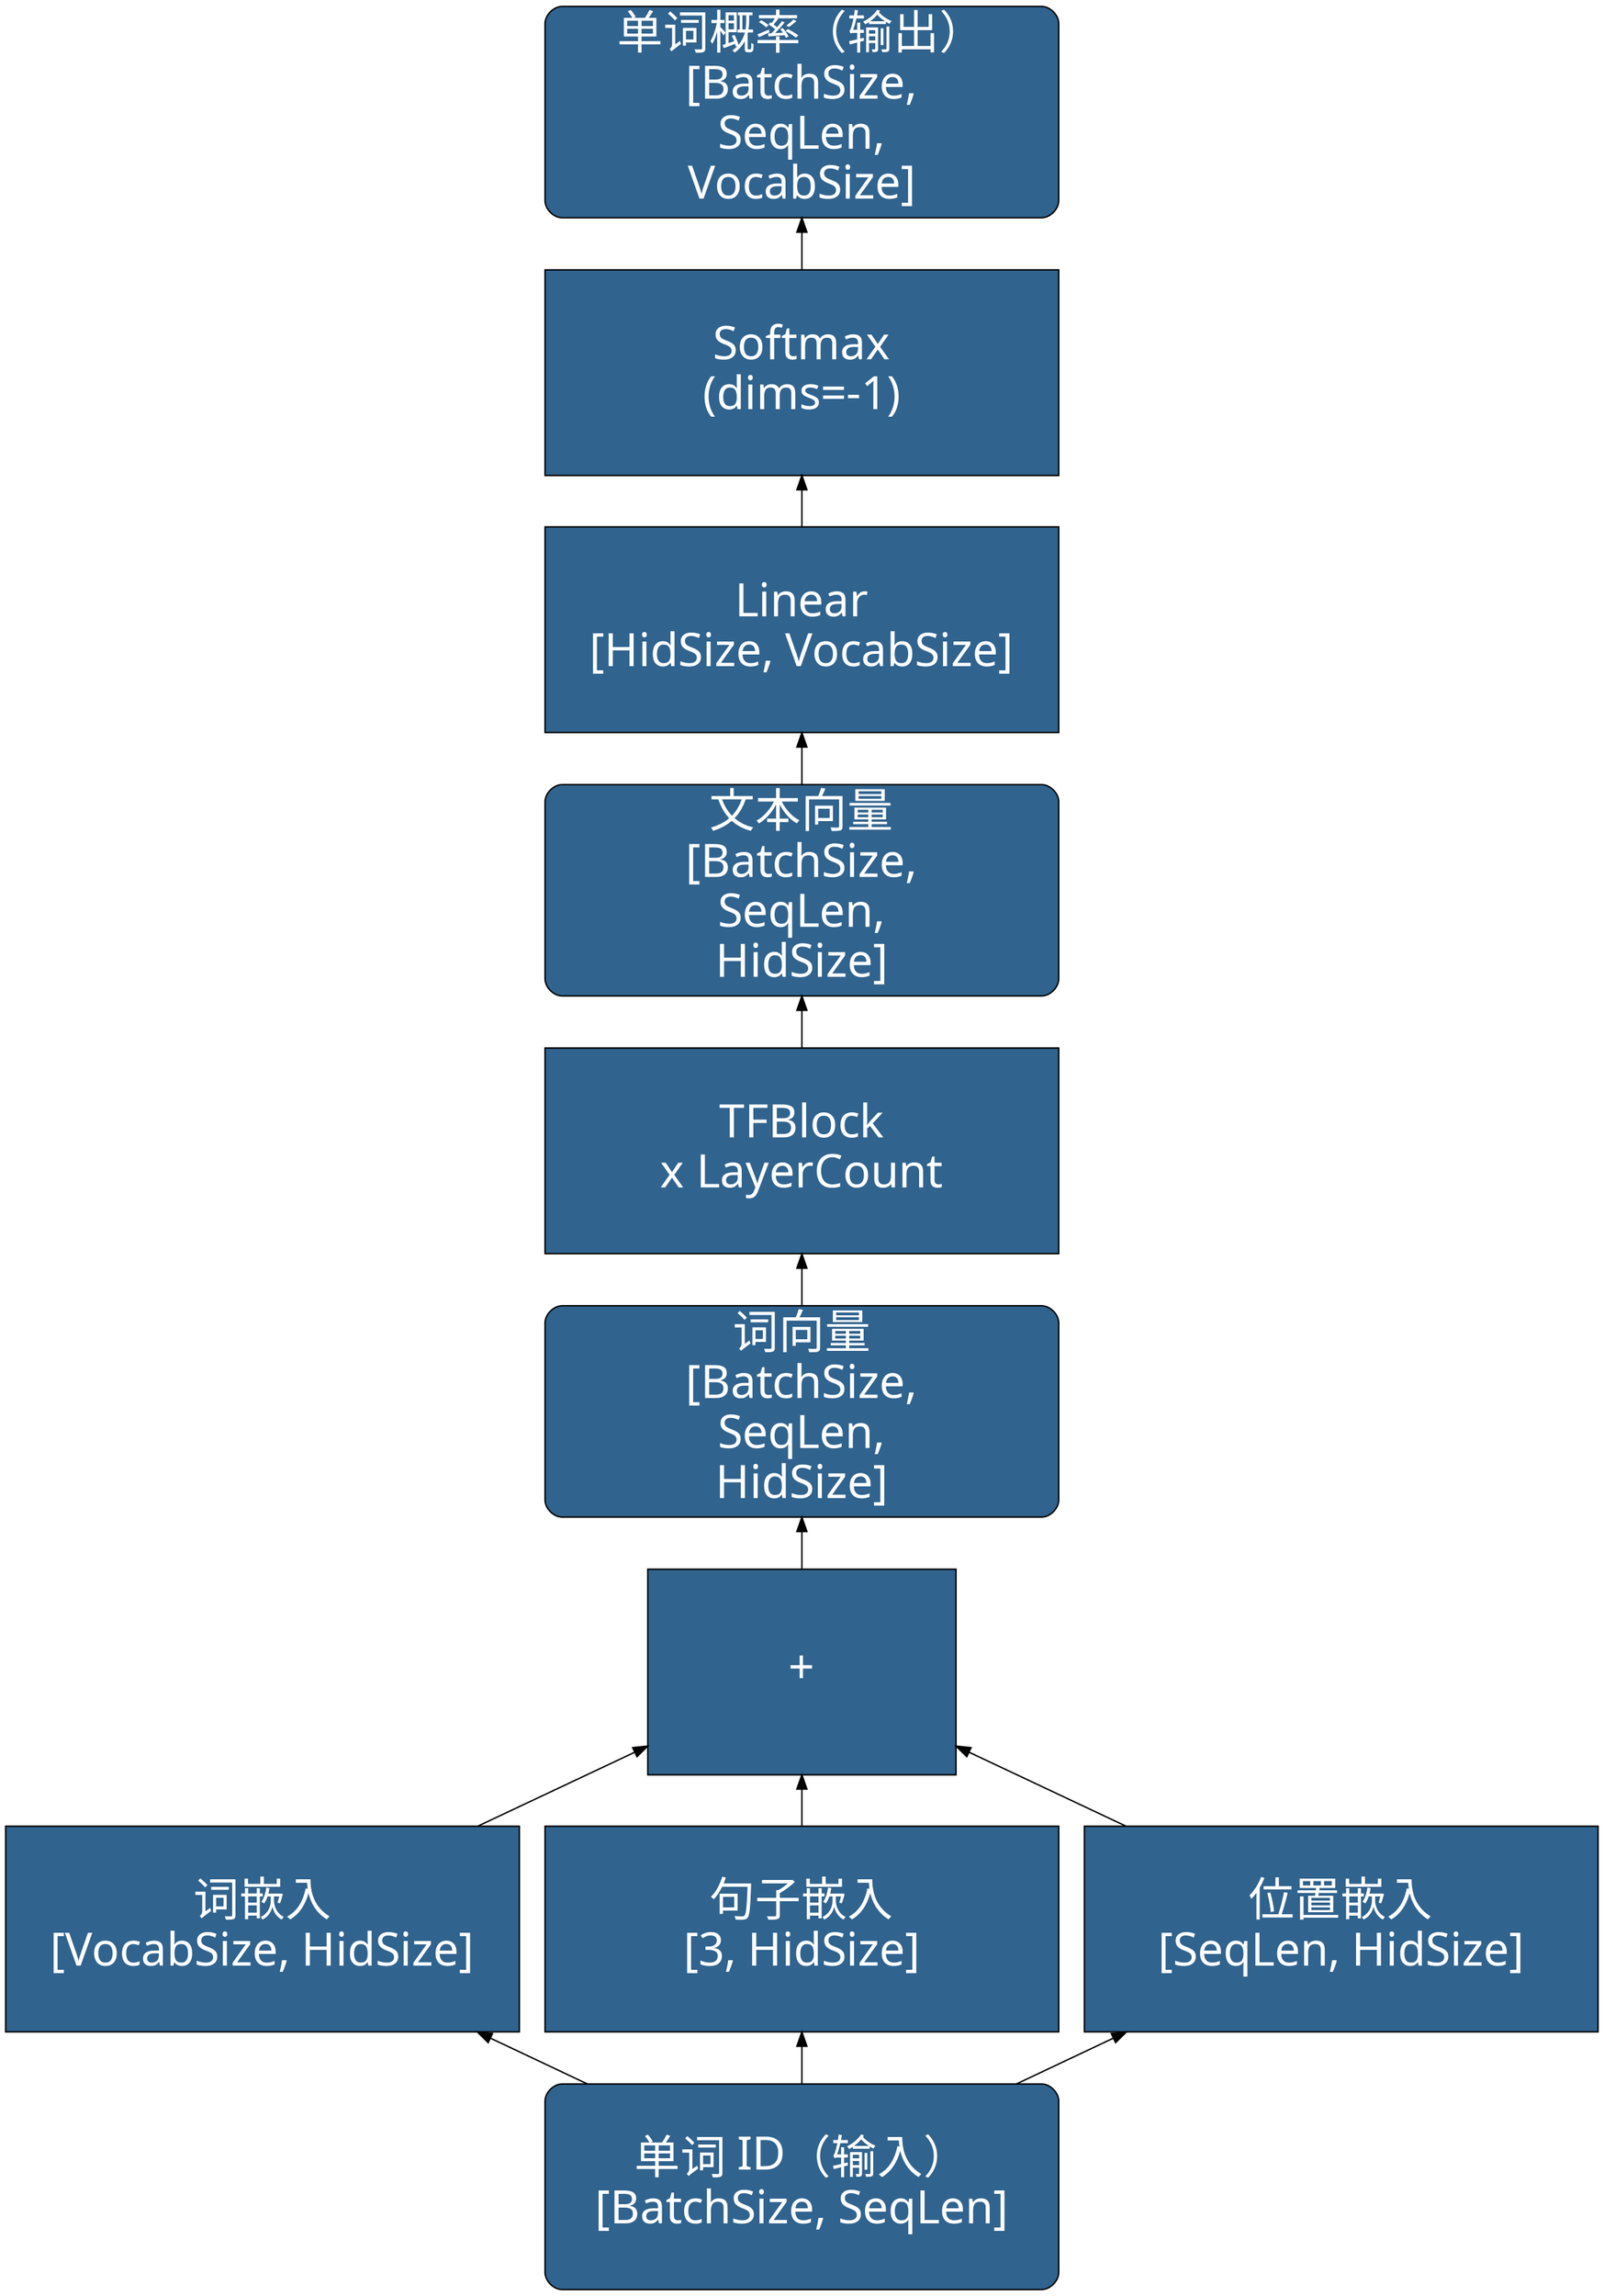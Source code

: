 digraph Bert {
	rankdir=BT
    node [
		style=filled, 
		color=Black
		fontcolor=White, 
		fillcolor="#30638e", 
		fontname="SimHei",
		fontsize=32,
		width=5, height=2,
	]

    inp [label = "单词 ID（输入）\n[BatchSize, SeqLen]", shape="Mrecord"]
    WordEmb [label="词嵌入\n[VocabSize, HidSize]", shape="Rect"]
    TypeEmb [label="句子嵌入\n[3, HidSize]", shape="Rect"]
    PosEmb [label="位置嵌入\n[SeqLen, HidSize]", shape="Rect"]
    add [label="+", width=3, shape="Rect"]
    WordVec [label = "词向量\n[BatchSize,\nSeqLen,\nHidSize]", shape="Mrecord"]
    TFBlock [label = "TFBlock\nx LayerCount", shape="Rect"]
    TextVec [label = "文本向量\n[BatchSize,\nSeqLen,\nHidSize]", shape="Mrecord"]
    Linear [label = "Linear\n[HidSize, VocabSize]", shape="Rect"]
    Softmax [label = "Softmax\n(dims=-1)", shape="Rect"]
    oup [label = "单词概率（输出）\n[BatchSize,\nSeqLen,\nVocabSize]", shape="Mrecord"]

    inp -> WordEmb
    inp -> TypeEmb
    inp -> PosEmb
    WordEmb -> add
    TypeEmb -> add
    PosEmb -> add
    add -> WordVec
    WordVec -> TFBlock
    TFBlock -> TextVec
    TextVec -> Linear
    Linear -> Softmax
    Softmax -> oup

}
